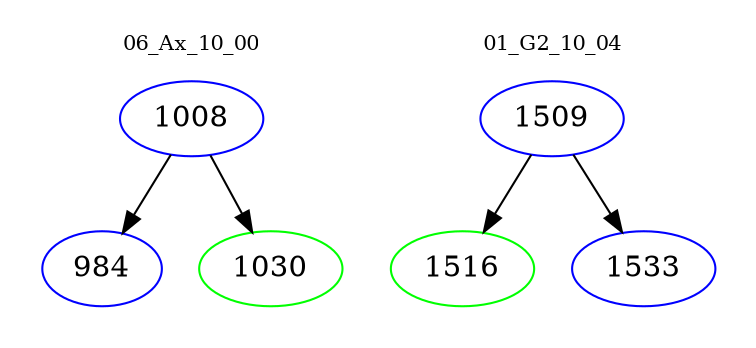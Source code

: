 digraph{
subgraph cluster_0 {
color = white
label = "06_Ax_10_00";
fontsize=10;
T0_1008 [label="1008", color="blue"]
T0_1008 -> T0_984 [color="black"]
T0_984 [label="984", color="blue"]
T0_1008 -> T0_1030 [color="black"]
T0_1030 [label="1030", color="green"]
}
subgraph cluster_1 {
color = white
label = "01_G2_10_04";
fontsize=10;
T1_1509 [label="1509", color="blue"]
T1_1509 -> T1_1516 [color="black"]
T1_1516 [label="1516", color="green"]
T1_1509 -> T1_1533 [color="black"]
T1_1533 [label="1533", color="blue"]
}
}
